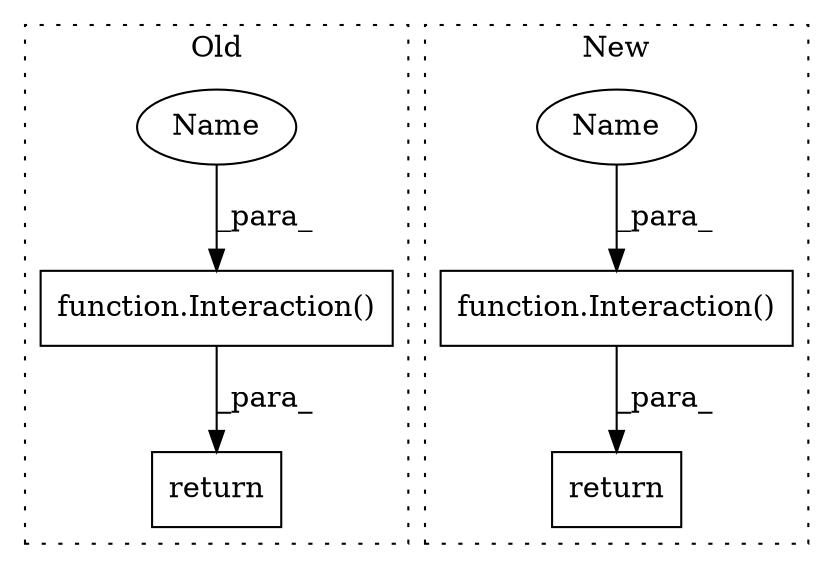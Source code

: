 digraph G {
subgraph cluster0 {
1 [label="function.Interaction()" a="75" s="9362,9414" l="12,1" shape="box"];
4 [label="return" a="93" s="9355" l="7" shape="box"];
5 [label="Name" a="87" s="9374" l="3" shape="ellipse"];
label = "Old";
style="dotted";
}
subgraph cluster1 {
2 [label="function.Interaction()" a="75" s="8167,8182" l="12,1" shape="box"];
3 [label="return" a="93" s="8160" l="7" shape="box"];
6 [label="Name" a="87" s="8179" l="3" shape="ellipse"];
label = "New";
style="dotted";
}
1 -> 4 [label="_para_"];
2 -> 3 [label="_para_"];
5 -> 1 [label="_para_"];
6 -> 2 [label="_para_"];
}